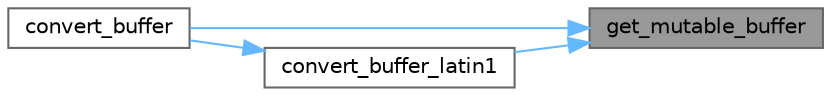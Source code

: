 digraph "get_mutable_buffer"
{
 // INTERACTIVE_SVG=YES
 // LATEX_PDF_SIZE
  bgcolor="transparent";
  edge [fontname=Helvetica,fontsize=10,labelfontname=Helvetica,labelfontsize=10];
  node [fontname=Helvetica,fontsize=10,shape=box,height=0.2,width=0.4];
  rankdir="RL";
  Node1 [id="Node000001",label="get_mutable_buffer",height=0.2,width=0.4,color="gray40", fillcolor="grey60", style="filled", fontcolor="black",tooltip=" "];
  Node1 -> Node2 [id="edge1_Node000001_Node000002",dir="back",color="steelblue1",style="solid",tooltip=" "];
  Node2 [id="Node000002",label="convert_buffer",height=0.2,width=0.4,color="grey40", fillcolor="white", style="filled",URL="$db/d20/pugixml_8cpp.html#a307f5fbb9d87b5938c0b442458185ca6",tooltip=" "];
  Node1 -> Node3 [id="edge2_Node000001_Node000003",dir="back",color="steelblue1",style="solid",tooltip=" "];
  Node3 [id="Node000003",label="convert_buffer_latin1",height=0.2,width=0.4,color="grey40", fillcolor="white", style="filled",URL="$db/d20/pugixml_8cpp.html#aab8dd109bccbb59a8a2c3f5b638cd16a",tooltip=" "];
  Node3 -> Node2 [id="edge3_Node000003_Node000002",dir="back",color="steelblue1",style="solid",tooltip=" "];
}
